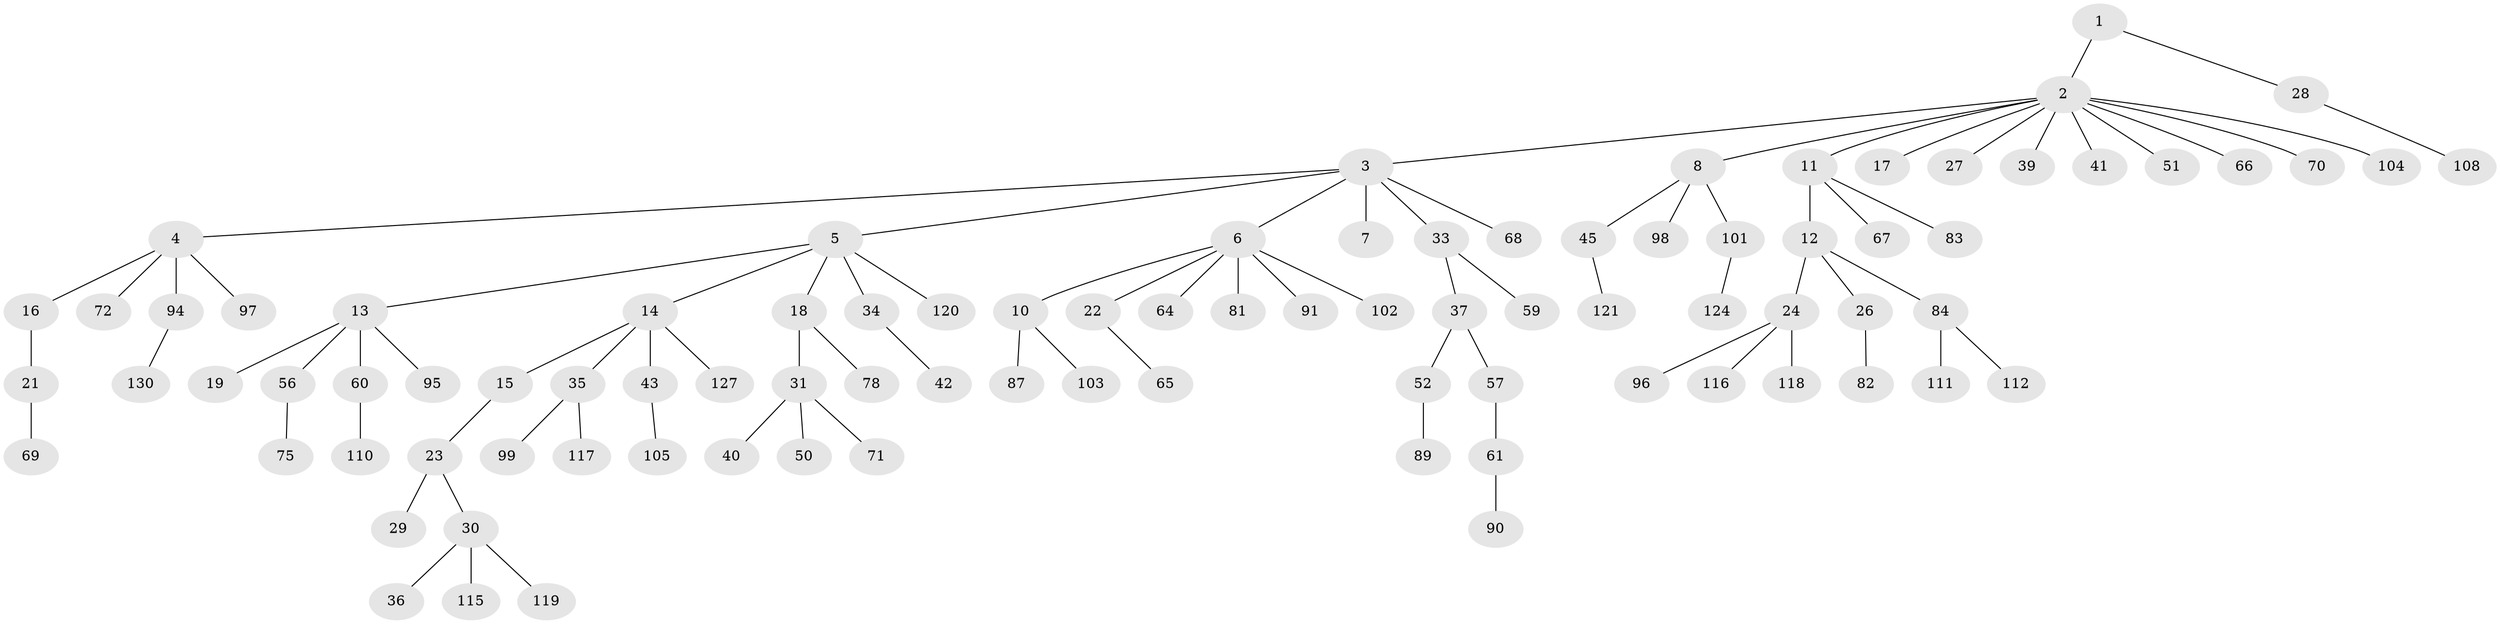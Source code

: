 // original degree distribution, {2: 0.23846153846153847, 9: 0.007692307692307693, 8: 0.007692307692307693, 6: 0.023076923076923078, 4: 0.06923076923076923, 5: 0.03076923076923077, 3: 0.09230769230769231, 1: 0.5307692307692308}
// Generated by graph-tools (version 1.1) at 2025/42/03/06/25 10:42:04]
// undirected, 91 vertices, 90 edges
graph export_dot {
graph [start="1"]
  node [color=gray90,style=filled];
  1;
  2 [super="+9"];
  3 [super="+49"];
  4 [super="+74"];
  5 [super="+20"];
  6 [super="+62"];
  7 [super="+54"];
  8 [super="+25"];
  10 [super="+79"];
  11;
  12 [super="+48"];
  13 [super="+38"];
  14;
  15 [super="+107"];
  16 [super="+55"];
  17;
  18;
  19 [super="+58"];
  21 [super="+88"];
  22;
  23;
  24;
  26;
  27 [super="+93"];
  28 [super="+47"];
  29 [super="+53"];
  30 [super="+77"];
  31 [super="+32"];
  33 [super="+44"];
  34 [super="+100"];
  35 [super="+123"];
  36 [super="+129"];
  37 [super="+122"];
  39 [super="+63"];
  40;
  41 [super="+106"];
  42 [super="+85"];
  43;
  45 [super="+46"];
  50;
  51;
  52 [super="+125"];
  56;
  57;
  59 [super="+76"];
  60 [super="+86"];
  61;
  64;
  65 [super="+73"];
  66;
  67;
  68;
  69;
  70 [super="+80"];
  71 [super="+92"];
  72;
  75;
  78;
  81;
  82;
  83;
  84 [super="+113"];
  87;
  89 [super="+128"];
  90;
  91 [super="+126"];
  94 [super="+109"];
  95;
  96;
  97;
  98;
  99;
  101;
  102 [super="+114"];
  103;
  104;
  105;
  108;
  110;
  111;
  112;
  115;
  116;
  117;
  118;
  119;
  120;
  121;
  124;
  127;
  130;
  1 -- 2;
  1 -- 28;
  2 -- 3;
  2 -- 8;
  2 -- 17;
  2 -- 39;
  2 -- 41;
  2 -- 51;
  2 -- 104;
  2 -- 66;
  2 -- 70;
  2 -- 11;
  2 -- 27;
  3 -- 4;
  3 -- 5;
  3 -- 6;
  3 -- 7;
  3 -- 33;
  3 -- 68;
  4 -- 16;
  4 -- 72;
  4 -- 94;
  4 -- 97;
  5 -- 13;
  5 -- 14;
  5 -- 18;
  5 -- 120;
  5 -- 34;
  6 -- 10;
  6 -- 22;
  6 -- 91;
  6 -- 102;
  6 -- 64;
  6 -- 81;
  8 -- 45;
  8 -- 101;
  8 -- 98;
  10 -- 87;
  10 -- 103;
  11 -- 12;
  11 -- 67;
  11 -- 83;
  12 -- 24;
  12 -- 26;
  12 -- 84;
  13 -- 19;
  13 -- 60;
  13 -- 95;
  13 -- 56;
  14 -- 15;
  14 -- 35;
  14 -- 43;
  14 -- 127;
  15 -- 23;
  16 -- 21;
  18 -- 31;
  18 -- 78;
  21 -- 69;
  22 -- 65;
  23 -- 29;
  23 -- 30;
  24 -- 96;
  24 -- 116;
  24 -- 118;
  26 -- 82;
  28 -- 108;
  30 -- 36;
  30 -- 115;
  30 -- 119;
  31 -- 40;
  31 -- 71;
  31 -- 50;
  33 -- 37;
  33 -- 59;
  34 -- 42;
  35 -- 99;
  35 -- 117;
  37 -- 52;
  37 -- 57;
  43 -- 105;
  45 -- 121;
  52 -- 89;
  56 -- 75;
  57 -- 61;
  60 -- 110;
  61 -- 90;
  84 -- 111;
  84 -- 112;
  94 -- 130;
  101 -- 124;
}
